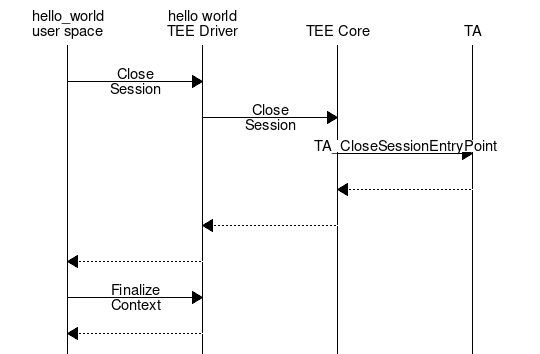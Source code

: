 msc {
	hscale = "0.9", wordwraparcs = on;

	a [label="hello_world\nuser space"],
	b [label="hello world\nTEE Driver"],
	f [label="TEE Core"],
	g [label="TA"];

	||| ;
	a=>b [ label = "Close\nSession" ];
	b=>f [ label = "Close\nSession" ];
	f=>g [ label = "TA_CloseSessionEntryPoint" ];
	g>>f ;
	f>>b ;
	b>>a ;
	a=>b [ label = "Finalize\nContext" ];
	b>>a ;
}
